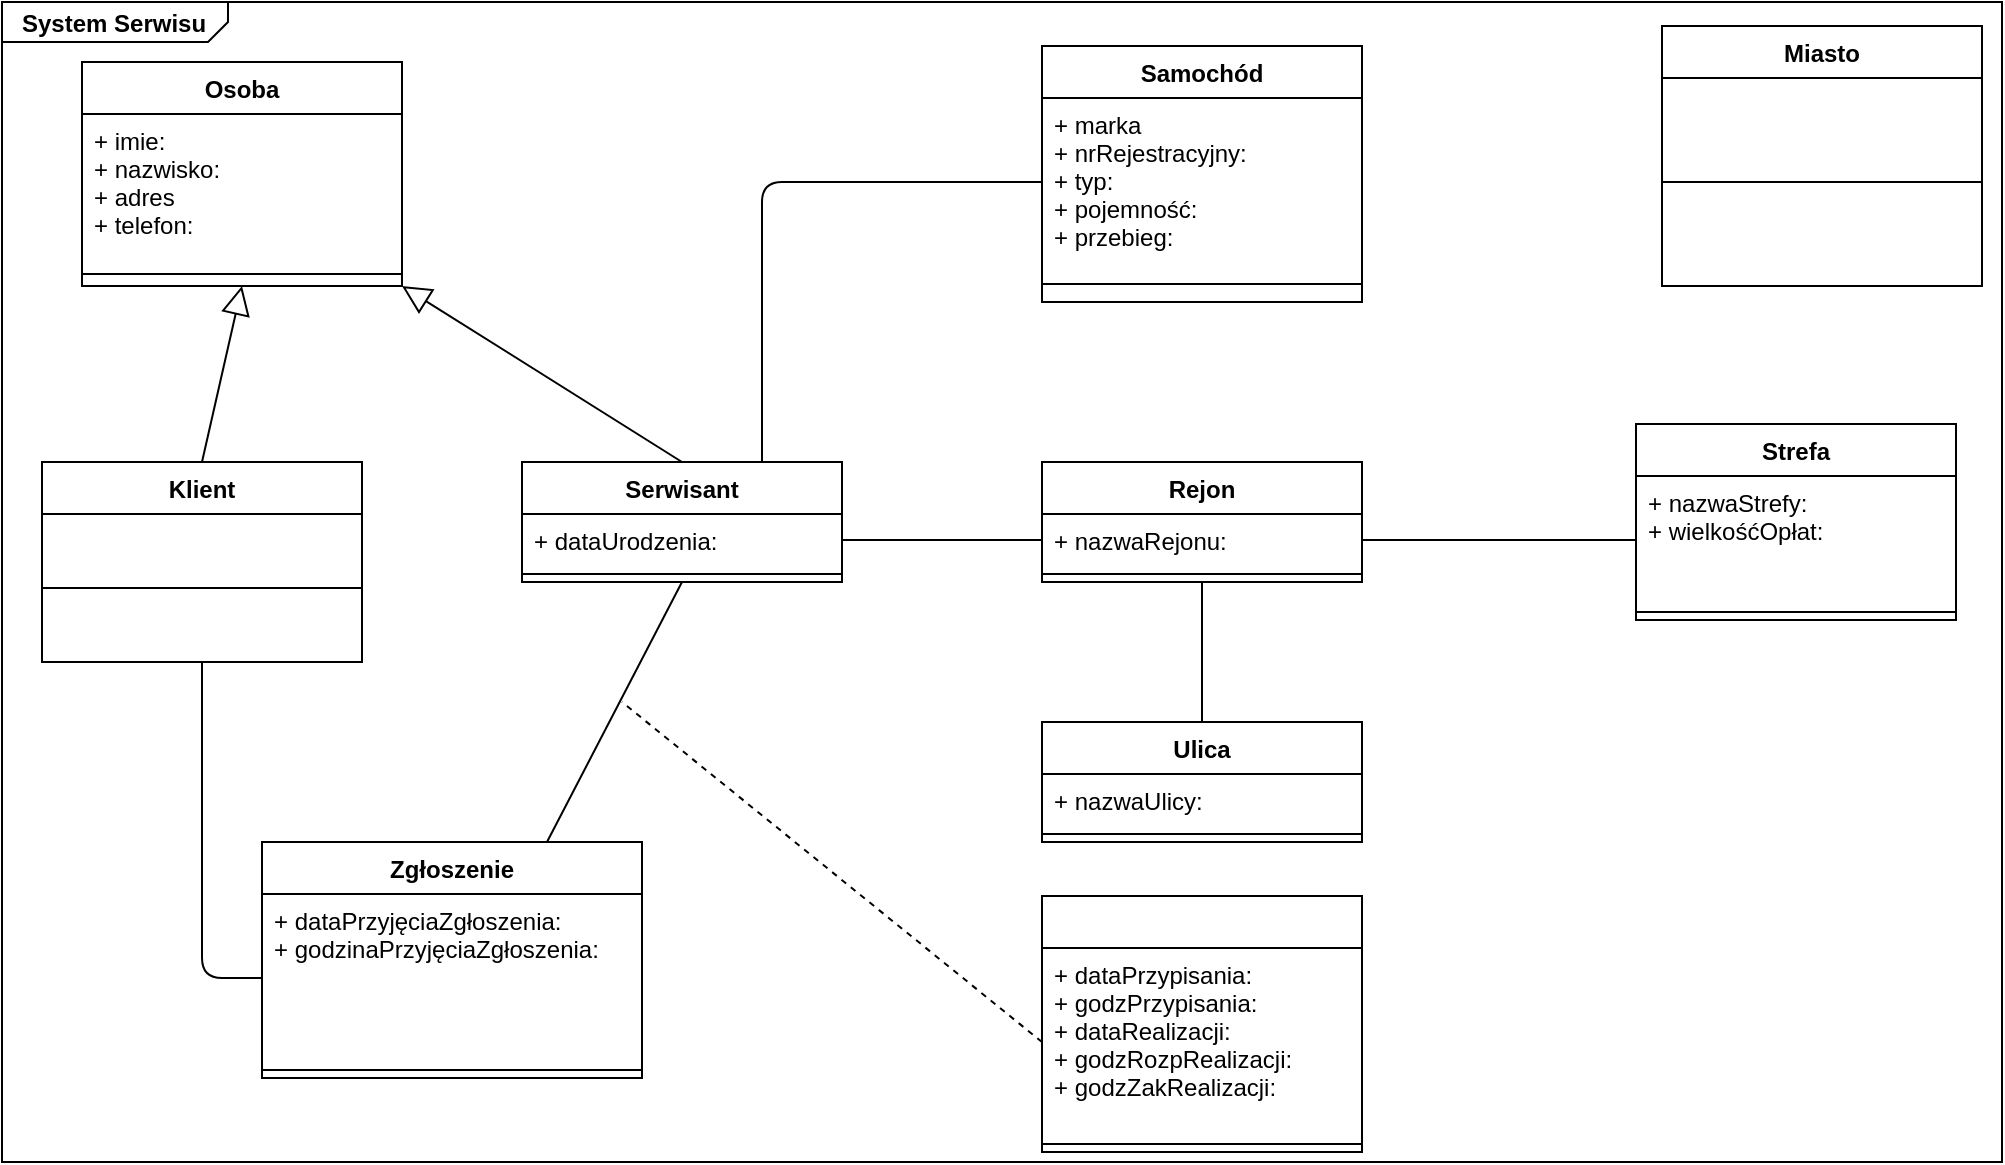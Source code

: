 <mxfile version="13.9.1" type="github">
  <diagram id="VRsCOsLfnJuRPuIUdxHE" name="Page-1">
    <mxGraphModel dx="1724" dy="964" grid="1" gridSize="10" guides="1" tooltips="1" connect="1" arrows="1" fold="1" page="1" pageScale="1" pageWidth="827" pageHeight="1169" math="0" shadow="0">
      <root>
        <mxCell id="0" />
        <mxCell id="1" parent="0" />
        <mxCell id="jmfx_08UfNH2pALFlTtU-1" value="&lt;p style=&quot;margin:0px;margin-top:10px;text-align:center;&quot;&gt;&amp;lt;&amp;lt;unit&amp;gt;&amp;gt;&lt;br/&gt;&lt;p style=&quot;margin:0px;margin-left:8px;text-align:center;&quot;&gt;{quantityKind = QuantityKind1}&lt;br/&gt;&lt;b&gt;Unit1&lt;/b&gt;&lt;/p&gt;" style="shape=rect;html=1;overflow=fill;whiteSpace=wrap;" vertex="1" parent="1">
          <mxGeometry x="310" y="220" width="200" height="60" as="geometry" />
        </mxCell>
        <mxCell id="jmfx_08UfNH2pALFlTtU-2" value="&lt;p style=&quot;margin: 0px ; margin-top: 4px ; margin-left: 10px ; text-align: left&quot;&gt;&lt;b&gt;System Serwisu&lt;/b&gt;&lt;/p&gt;" style="html=1;strokeWidth=1;shape=mxgraph.sysml.package;html=1;overflow=fill;whiteSpace=wrap;labelX=113.4;" vertex="1" parent="1">
          <mxGeometry x="10" y="10" width="1000" height="580" as="geometry" />
        </mxCell>
        <mxCell id="jmfx_08UfNH2pALFlTtU-3" value="Osoba" style="swimlane;fontStyle=1;align=center;verticalAlign=top;childLayout=stackLayout;horizontal=1;startSize=26;horizontalStack=0;resizeParent=1;resizeParentMax=0;resizeLast=0;collapsible=1;marginBottom=0;" vertex="1" parent="1">
          <mxGeometry x="50" y="40" width="160" height="112" as="geometry" />
        </mxCell>
        <mxCell id="jmfx_08UfNH2pALFlTtU-4" value="+ imie: &#xa;+ nazwisko:&#xa;+ adres&#xa;+ telefon:" style="text;strokeColor=none;fillColor=none;align=left;verticalAlign=top;spacingLeft=4;spacingRight=4;overflow=hidden;rotatable=0;points=[[0,0.5],[1,0.5]];portConstraint=eastwest;" vertex="1" parent="jmfx_08UfNH2pALFlTtU-3">
          <mxGeometry y="26" width="160" height="74" as="geometry" />
        </mxCell>
        <mxCell id="jmfx_08UfNH2pALFlTtU-5" value="" style="line;strokeWidth=1;fillColor=none;align=left;verticalAlign=middle;spacingTop=-1;spacingLeft=3;spacingRight=3;rotatable=0;labelPosition=right;points=[];portConstraint=eastwest;" vertex="1" parent="jmfx_08UfNH2pALFlTtU-3">
          <mxGeometry y="100" width="160" height="12" as="geometry" />
        </mxCell>
        <mxCell id="jmfx_08UfNH2pALFlTtU-11" value="Serwisant" style="swimlane;fontStyle=1;align=center;verticalAlign=top;childLayout=stackLayout;horizontal=1;startSize=26;horizontalStack=0;resizeParent=1;resizeParentMax=0;resizeLast=0;collapsible=1;marginBottom=0;" vertex="1" parent="1">
          <mxGeometry x="270" y="240" width="160" height="60" as="geometry" />
        </mxCell>
        <mxCell id="jmfx_08UfNH2pALFlTtU-12" value="+ dataUrodzenia:" style="text;strokeColor=none;fillColor=none;align=left;verticalAlign=top;spacingLeft=4;spacingRight=4;overflow=hidden;rotatable=0;points=[[0,0.5],[1,0.5]];portConstraint=eastwest;" vertex="1" parent="jmfx_08UfNH2pALFlTtU-11">
          <mxGeometry y="26" width="160" height="26" as="geometry" />
        </mxCell>
        <mxCell id="jmfx_08UfNH2pALFlTtU-13" value="" style="line;strokeWidth=1;fillColor=none;align=left;verticalAlign=middle;spacingTop=-1;spacingLeft=3;spacingRight=3;rotatable=0;labelPosition=right;points=[];portConstraint=eastwest;" vertex="1" parent="jmfx_08UfNH2pALFlTtU-11">
          <mxGeometry y="52" width="160" height="8" as="geometry" />
        </mxCell>
        <mxCell id="jmfx_08UfNH2pALFlTtU-20" value="Klient" style="swimlane;fontStyle=1;align=center;verticalAlign=top;childLayout=stackLayout;horizontal=1;startSize=26;horizontalStack=0;resizeParent=1;resizeParentMax=0;resizeLast=0;collapsible=1;marginBottom=0;" vertex="1" parent="1">
          <mxGeometry x="30" y="240" width="160" height="100" as="geometry" />
        </mxCell>
        <mxCell id="jmfx_08UfNH2pALFlTtU-22" value="" style="line;strokeWidth=1;fillColor=none;align=left;verticalAlign=middle;spacingTop=-1;spacingLeft=3;spacingRight=3;rotatable=0;labelPosition=right;points=[];portConstraint=eastwest;" vertex="1" parent="jmfx_08UfNH2pALFlTtU-20">
          <mxGeometry y="26" width="160" height="74" as="geometry" />
        </mxCell>
        <mxCell id="jmfx_08UfNH2pALFlTtU-24" value="Samochód" style="swimlane;fontStyle=1;align=center;verticalAlign=top;childLayout=stackLayout;horizontal=1;startSize=26;horizontalStack=0;resizeParent=1;resizeParentMax=0;resizeLast=0;collapsible=1;marginBottom=0;" vertex="1" parent="1">
          <mxGeometry x="530" y="32" width="160" height="128" as="geometry" />
        </mxCell>
        <mxCell id="jmfx_08UfNH2pALFlTtU-25" value="+ marka&#xa;+ nrRejestracyjny:&#xa;+ typ:&#xa;+ pojemność:&#xa;+ przebieg:" style="text;strokeColor=none;fillColor=none;align=left;verticalAlign=top;spacingLeft=4;spacingRight=4;overflow=hidden;rotatable=0;points=[[0,0.5],[1,0.5]];portConstraint=eastwest;" vertex="1" parent="jmfx_08UfNH2pALFlTtU-24">
          <mxGeometry y="26" width="160" height="84" as="geometry" />
        </mxCell>
        <mxCell id="jmfx_08UfNH2pALFlTtU-26" value="" style="line;strokeWidth=1;fillColor=none;align=left;verticalAlign=middle;spacingTop=-1;spacingLeft=3;spacingRight=3;rotatable=0;labelPosition=right;points=[];portConstraint=eastwest;" vertex="1" parent="jmfx_08UfNH2pALFlTtU-24">
          <mxGeometry y="110" width="160" height="18" as="geometry" />
        </mxCell>
        <mxCell id="jmfx_08UfNH2pALFlTtU-28" value="Miasto" style="swimlane;fontStyle=1;align=center;verticalAlign=top;childLayout=stackLayout;horizontal=1;startSize=26;horizontalStack=0;resizeParent=1;resizeParentMax=0;resizeLast=0;collapsible=1;marginBottom=0;" vertex="1" parent="1">
          <mxGeometry x="840" y="22" width="160" height="130" as="geometry" />
        </mxCell>
        <mxCell id="jmfx_08UfNH2pALFlTtU-30" value="" style="line;strokeWidth=1;fillColor=none;align=left;verticalAlign=middle;spacingTop=-1;spacingLeft=3;spacingRight=3;rotatable=0;labelPosition=right;points=[];portConstraint=eastwest;" vertex="1" parent="jmfx_08UfNH2pALFlTtU-28">
          <mxGeometry y="26" width="160" height="104" as="geometry" />
        </mxCell>
        <mxCell id="jmfx_08UfNH2pALFlTtU-32" value="Strefa" style="swimlane;fontStyle=1;align=center;verticalAlign=top;childLayout=stackLayout;horizontal=1;startSize=26;horizontalStack=0;resizeParent=1;resizeParentMax=0;resizeLast=0;collapsible=1;marginBottom=0;" vertex="1" parent="1">
          <mxGeometry x="827" y="221" width="160" height="98" as="geometry" />
        </mxCell>
        <mxCell id="jmfx_08UfNH2pALFlTtU-33" value="+ nazwaStrefy:&#xa;+ wielkośćOpłat:" style="text;strokeColor=none;fillColor=none;align=left;verticalAlign=top;spacingLeft=4;spacingRight=4;overflow=hidden;rotatable=0;points=[[0,0.5],[1,0.5]];portConstraint=eastwest;" vertex="1" parent="jmfx_08UfNH2pALFlTtU-32">
          <mxGeometry y="26" width="160" height="64" as="geometry" />
        </mxCell>
        <mxCell id="jmfx_08UfNH2pALFlTtU-34" value="" style="line;strokeWidth=1;fillColor=none;align=left;verticalAlign=middle;spacingTop=-1;spacingLeft=3;spacingRight=3;rotatable=0;labelPosition=right;points=[];portConstraint=eastwest;" vertex="1" parent="jmfx_08UfNH2pALFlTtU-32">
          <mxGeometry y="90" width="160" height="8" as="geometry" />
        </mxCell>
        <mxCell id="jmfx_08UfNH2pALFlTtU-36" value="Rejon" style="swimlane;fontStyle=1;align=center;verticalAlign=top;childLayout=stackLayout;horizontal=1;startSize=26;horizontalStack=0;resizeParent=1;resizeParentMax=0;resizeLast=0;collapsible=1;marginBottom=0;" vertex="1" parent="1">
          <mxGeometry x="530" y="240" width="160" height="60" as="geometry" />
        </mxCell>
        <mxCell id="jmfx_08UfNH2pALFlTtU-37" value="+ nazwaRejonu:" style="text;strokeColor=none;fillColor=none;align=left;verticalAlign=top;spacingLeft=4;spacingRight=4;overflow=hidden;rotatable=0;points=[[0,0.5],[1,0.5]];portConstraint=eastwest;" vertex="1" parent="jmfx_08UfNH2pALFlTtU-36">
          <mxGeometry y="26" width="160" height="26" as="geometry" />
        </mxCell>
        <mxCell id="jmfx_08UfNH2pALFlTtU-38" value="" style="line;strokeWidth=1;fillColor=none;align=left;verticalAlign=middle;spacingTop=-1;spacingLeft=3;spacingRight=3;rotatable=0;labelPosition=right;points=[];portConstraint=eastwest;" vertex="1" parent="jmfx_08UfNH2pALFlTtU-36">
          <mxGeometry y="52" width="160" height="8" as="geometry" />
        </mxCell>
        <mxCell id="jmfx_08UfNH2pALFlTtU-40" value="Ulica" style="swimlane;fontStyle=1;align=center;verticalAlign=top;childLayout=stackLayout;horizontal=1;startSize=26;horizontalStack=0;resizeParent=1;resizeParentMax=0;resizeLast=0;collapsible=1;marginBottom=0;" vertex="1" parent="1">
          <mxGeometry x="530" y="370" width="160" height="60" as="geometry" />
        </mxCell>
        <mxCell id="jmfx_08UfNH2pALFlTtU-41" value="+ nazwaUlicy:" style="text;strokeColor=none;fillColor=none;align=left;verticalAlign=top;spacingLeft=4;spacingRight=4;overflow=hidden;rotatable=0;points=[[0,0.5],[1,0.5]];portConstraint=eastwest;" vertex="1" parent="jmfx_08UfNH2pALFlTtU-40">
          <mxGeometry y="26" width="160" height="26" as="geometry" />
        </mxCell>
        <mxCell id="jmfx_08UfNH2pALFlTtU-42" value="" style="line;strokeWidth=1;fillColor=none;align=left;verticalAlign=middle;spacingTop=-1;spacingLeft=3;spacingRight=3;rotatable=0;labelPosition=right;points=[];portConstraint=eastwest;" vertex="1" parent="jmfx_08UfNH2pALFlTtU-40">
          <mxGeometry y="52" width="160" height="8" as="geometry" />
        </mxCell>
        <mxCell id="jmfx_08UfNH2pALFlTtU-44" value="Zgłoszenie" style="swimlane;fontStyle=1;align=center;verticalAlign=top;childLayout=stackLayout;horizontal=1;startSize=26;horizontalStack=0;resizeParent=1;resizeParentMax=0;resizeLast=0;collapsible=1;marginBottom=0;" vertex="1" parent="1">
          <mxGeometry x="140" y="430" width="190" height="118" as="geometry" />
        </mxCell>
        <mxCell id="jmfx_08UfNH2pALFlTtU-45" value="+ dataPrzyjęciaZgłoszenia:&#xa;+ godzinaPrzyjęciaZgłoszenia:" style="text;strokeColor=none;fillColor=none;align=left;verticalAlign=top;spacingLeft=4;spacingRight=4;overflow=hidden;rotatable=0;points=[[0,0.5],[1,0.5]];portConstraint=eastwest;" vertex="1" parent="jmfx_08UfNH2pALFlTtU-44">
          <mxGeometry y="26" width="190" height="84" as="geometry" />
        </mxCell>
        <mxCell id="jmfx_08UfNH2pALFlTtU-46" value="" style="line;strokeWidth=1;fillColor=none;align=left;verticalAlign=middle;spacingTop=-1;spacingLeft=3;spacingRight=3;rotatable=0;labelPosition=right;points=[];portConstraint=eastwest;" vertex="1" parent="jmfx_08UfNH2pALFlTtU-44">
          <mxGeometry y="110" width="190" height="8" as="geometry" />
        </mxCell>
        <mxCell id="jmfx_08UfNH2pALFlTtU-48" value="" style="edgeStyle=none;html=1;endSize=12;endArrow=block;endFill=0;exitX=0.5;exitY=0;exitDx=0;exitDy=0;entryX=0.5;entryY=1;entryDx=0;entryDy=0;" edge="1" parent="1" source="jmfx_08UfNH2pALFlTtU-20" target="jmfx_08UfNH2pALFlTtU-3">
          <mxGeometry width="160" relative="1" as="geometry">
            <mxPoint x="150" y="220" as="sourcePoint" />
            <mxPoint x="310" y="220" as="targetPoint" />
          </mxGeometry>
        </mxCell>
        <mxCell id="jmfx_08UfNH2pALFlTtU-49" value="" style="edgeStyle=none;html=1;endSize=12;endArrow=block;endFill=0;entryX=1;entryY=1;entryDx=0;entryDy=0;exitX=0.5;exitY=0;exitDx=0;exitDy=0;" edge="1" parent="1" source="jmfx_08UfNH2pALFlTtU-11" target="jmfx_08UfNH2pALFlTtU-3">
          <mxGeometry width="160" relative="1" as="geometry">
            <mxPoint x="160" y="230.0" as="sourcePoint" />
            <mxPoint x="320.0" y="230.0" as="targetPoint" />
          </mxGeometry>
        </mxCell>
        <mxCell id="jmfx_08UfNH2pALFlTtU-50" value="" style="verticalAlign=bottom;html=1;endArrow=none;startArrow=none;startSize=14;startFill=0;edgeStyle=orthogonalEdgeStyle;exitX=1;exitY=0.5;exitDx=0;exitDy=0;entryX=0;entryY=0.5;entryDx=0;entryDy=0;" edge="1" parent="1" source="jmfx_08UfNH2pALFlTtU-12" target="jmfx_08UfNH2pALFlTtU-37">
          <mxGeometry relative="1" as="geometry">
            <mxPoint x="430" y="340" as="sourcePoint" />
            <mxPoint x="590" y="340" as="targetPoint" />
          </mxGeometry>
        </mxCell>
        <mxCell id="jmfx_08UfNH2pALFlTtU-51" value="" style="resizable=0;html=1;align=right;verticalAlign=bottom;labelBackgroundColor=none;fontSize=10" connectable="0" vertex="1" parent="jmfx_08UfNH2pALFlTtU-50">
          <mxGeometry x="1" relative="1" as="geometry" />
        </mxCell>
        <mxCell id="jmfx_08UfNH2pALFlTtU-52" value="" style="resizable=0;html=1;align=right;verticalAlign=top;labelBackgroundColor=none;fontSize=10" connectable="0" vertex="1" parent="jmfx_08UfNH2pALFlTtU-50">
          <mxGeometry x="1" relative="1" as="geometry" />
        </mxCell>
        <mxCell id="jmfx_08UfNH2pALFlTtU-56" value="" style="endArrow=none;html=1;exitX=0.75;exitY=0;exitDx=0;exitDy=0;entryX=0;entryY=0.5;entryDx=0;entryDy=0;" edge="1" parent="1" source="jmfx_08UfNH2pALFlTtU-11" target="jmfx_08UfNH2pALFlTtU-25">
          <mxGeometry width="50" height="50" relative="1" as="geometry">
            <mxPoint x="430" y="240" as="sourcePoint" />
            <mxPoint x="480" y="190" as="targetPoint" />
            <Array as="points">
              <mxPoint x="390" y="100" />
            </Array>
          </mxGeometry>
        </mxCell>
        <mxCell id="jmfx_08UfNH2pALFlTtU-58" value="" style="endArrow=none;html=1;exitX=0.5;exitY=0;exitDx=0;exitDy=0;entryX=0.5;entryY=1;entryDx=0;entryDy=0;" edge="1" parent="1" source="jmfx_08UfNH2pALFlTtU-40" target="jmfx_08UfNH2pALFlTtU-36">
          <mxGeometry width="50" height="50" relative="1" as="geometry">
            <mxPoint x="610" y="360" as="sourcePoint" />
            <mxPoint x="660" y="310" as="targetPoint" />
          </mxGeometry>
        </mxCell>
        <mxCell id="jmfx_08UfNH2pALFlTtU-59" value="" style="endArrow=none;html=1;entryX=0;entryY=0.5;entryDx=0;entryDy=0;exitX=1;exitY=0.5;exitDx=0;exitDy=0;" edge="1" parent="1" source="jmfx_08UfNH2pALFlTtU-37" target="jmfx_08UfNH2pALFlTtU-33">
          <mxGeometry width="50" height="50" relative="1" as="geometry">
            <mxPoint x="720" y="290" as="sourcePoint" />
            <mxPoint x="770" y="240" as="targetPoint" />
          </mxGeometry>
        </mxCell>
        <mxCell id="jmfx_08UfNH2pALFlTtU-60" value="" style="endArrow=none;html=1;entryX=0.5;entryY=1;entryDx=0;entryDy=0;exitX=0;exitY=0.5;exitDx=0;exitDy=0;" edge="1" parent="1" source="jmfx_08UfNH2pALFlTtU-45" target="jmfx_08UfNH2pALFlTtU-20">
          <mxGeometry width="50" height="50" relative="1" as="geometry">
            <mxPoint x="80" y="420" as="sourcePoint" />
            <mxPoint x="130" y="370" as="targetPoint" />
            <Array as="points">
              <mxPoint x="110" y="498" />
            </Array>
          </mxGeometry>
        </mxCell>
        <mxCell id="jmfx_08UfNH2pALFlTtU-61" value="" style="endArrow=none;html=1;entryX=0.5;entryY=1;entryDx=0;entryDy=0;exitX=0.75;exitY=0;exitDx=0;exitDy=0;" edge="1" parent="1" source="jmfx_08UfNH2pALFlTtU-44" target="jmfx_08UfNH2pALFlTtU-11">
          <mxGeometry width="50" height="50" relative="1" as="geometry">
            <mxPoint x="300" y="400" as="sourcePoint" />
            <mxPoint x="350" y="350" as="targetPoint" />
            <Array as="points" />
          </mxGeometry>
        </mxCell>
        <mxCell id="jmfx_08UfNH2pALFlTtU-62" value="" style="swimlane;fontStyle=1;align=center;verticalAlign=top;childLayout=stackLayout;horizontal=1;startSize=26;horizontalStack=0;resizeParent=1;resizeParentMax=0;resizeLast=0;collapsible=1;marginBottom=0;" vertex="1" parent="1">
          <mxGeometry x="530" y="457" width="160" height="128" as="geometry" />
        </mxCell>
        <mxCell id="jmfx_08UfNH2pALFlTtU-63" value="+ dataPrzypisania:&#xa;+ godzPrzypisania:&#xa;+ dataRealizacji:&#xa;+ godzRozpRealizacji:&#xa;+ godzZakRealizacji:" style="text;strokeColor=none;fillColor=none;align=left;verticalAlign=top;spacingLeft=4;spacingRight=4;overflow=hidden;rotatable=0;points=[[0,0.5],[1,0.5]];portConstraint=eastwest;" vertex="1" parent="jmfx_08UfNH2pALFlTtU-62">
          <mxGeometry y="26" width="160" height="94" as="geometry" />
        </mxCell>
        <mxCell id="jmfx_08UfNH2pALFlTtU-64" value="" style="line;strokeWidth=1;fillColor=none;align=left;verticalAlign=middle;spacingTop=-1;spacingLeft=3;spacingRight=3;rotatable=0;labelPosition=right;points=[];portConstraint=eastwest;" vertex="1" parent="jmfx_08UfNH2pALFlTtU-62">
          <mxGeometry y="120" width="160" height="8" as="geometry" />
        </mxCell>
        <mxCell id="jmfx_08UfNH2pALFlTtU-66" value="" style="endArrow=none;dashed=1;html=1;exitX=0;exitY=0.5;exitDx=0;exitDy=0;" edge="1" parent="1" source="jmfx_08UfNH2pALFlTtU-63">
          <mxGeometry width="50" height="50" relative="1" as="geometry">
            <mxPoint x="410" y="440" as="sourcePoint" />
            <mxPoint x="320" y="360" as="targetPoint" />
          </mxGeometry>
        </mxCell>
      </root>
    </mxGraphModel>
  </diagram>
</mxfile>
